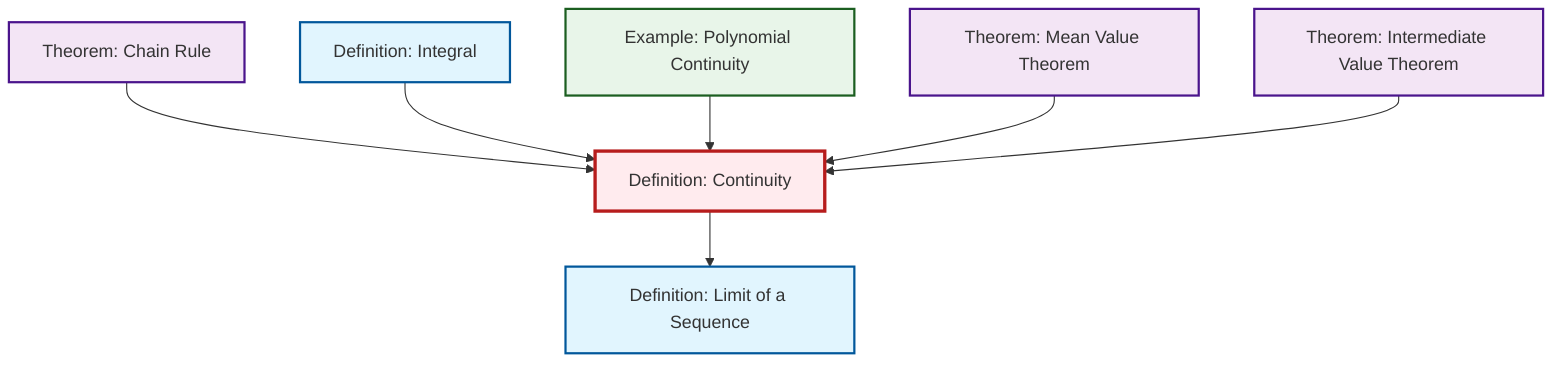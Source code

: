 graph TD
    classDef definition fill:#e1f5fe,stroke:#01579b,stroke-width:2px
    classDef theorem fill:#f3e5f5,stroke:#4a148c,stroke-width:2px
    classDef axiom fill:#fff3e0,stroke:#e65100,stroke-width:2px
    classDef example fill:#e8f5e9,stroke:#1b5e20,stroke-width:2px
    classDef current fill:#ffebee,stroke:#b71c1c,stroke-width:3px
    thm-chain-rule["Theorem: Chain Rule"]:::theorem
    def-integral["Definition: Integral"]:::definition
    thm-intermediate-value["Theorem: Intermediate Value Theorem"]:::theorem
    def-continuity["Definition: Continuity"]:::definition
    ex-polynomial-continuity["Example: Polynomial Continuity"]:::example
    def-limit["Definition: Limit of a Sequence"]:::definition
    thm-mean-value["Theorem: Mean Value Theorem"]:::theorem
    thm-chain-rule --> def-continuity
    def-integral --> def-continuity
    ex-polynomial-continuity --> def-continuity
    def-continuity --> def-limit
    thm-mean-value --> def-continuity
    thm-intermediate-value --> def-continuity
    class def-continuity current